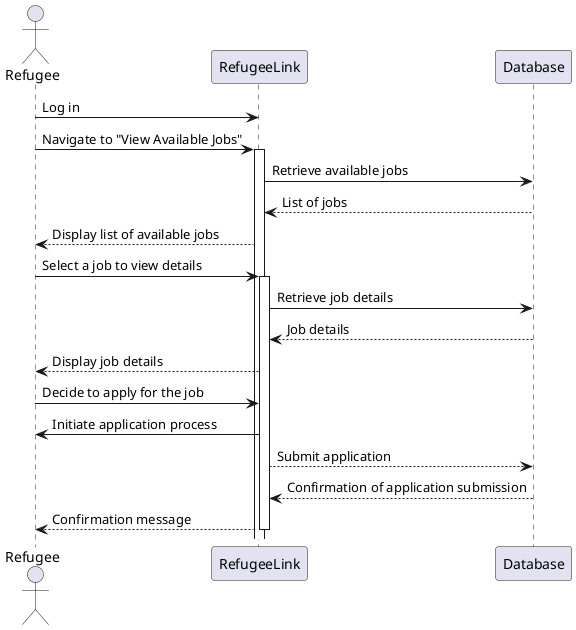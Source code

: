 @startuml

actor Refugee
Refugee -> RefugeeLink: Log in
Refugee -> RefugeeLink: Navigate to "View Available Jobs"

activate RefugeeLink

RefugeeLink -> Database: Retrieve available jobs
Database --> RefugeeLink: List of jobs

RefugeeLink --> Refugee: Display list of available jobs

Refugee -> RefugeeLink: Select a job to view details
activate RefugeeLink

RefugeeLink -> Database: Retrieve job details
Database --> RefugeeLink: Job details

RefugeeLink --> Refugee: Display job details

Refugee -> RefugeeLink: Decide to apply for the job
RefugeeLink -> Refugee: Initiate application process
RefugeeLink --> Database: Submit application
Database --> RefugeeLink: Confirmation of application submission
RefugeeLink --> Refugee: Confirmation message

deactivate RefugeeLink

@enduml
